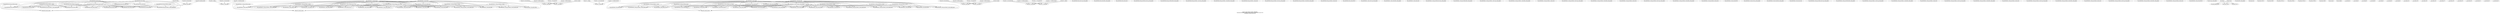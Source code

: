 strict digraph "urgency order" {
RL_test0_count_do_count [shape=ellipse];
RL_test0_arbiter [shape=ellipse];
RL_test0_0_get_input [shape=ellipse];
RL_test0_0_route_first_flit [shape=ellipse];
RL_test0_0_handle_next_flit [shape=ellipse];
RL_test0_1_arbiter [shape=ellipse];
RL_test0_1_0_get_input [shape=ellipse];
RL_test0_1_0_route_first_flit [shape=ellipse];
RL_test0_1_0_handle_next_flit [shape=ellipse];
RL_test1_count_do_count [shape=ellipse];
RL_test1_arbiter [shape=ellipse];
RL_test1_0_get_input [shape=ellipse];
RL_test1_0_route_first_flit [shape=ellipse];
RL_test1_0_handle_next_flit [shape=ellipse];
RL_test1_1_get_input [shape=ellipse];
RL_test1_1_route_first_flit [shape=ellipse];
RL_test1_1_handle_next_flit [shape=ellipse];
RL_test1_1_arbiter [shape=ellipse];
RL_test1_1_0_get_input [shape=ellipse];
RL_test1_1_0_route_first_flit [shape=ellipse];
RL_test1_1_0_handle_next_flit [shape=ellipse];
RL_test2_count_do_count [shape=ellipse];
RL_test2_arbiter [shape=ellipse];
RL_test2_0_get_input [shape=ellipse];
RL_test2_0_route_first_flit [shape=ellipse];
RL_test2_0_handle_next_flit [shape=ellipse];
RL_test2_1_get_input [shape=ellipse];
RL_test2_1_route_first_flit [shape=ellipse];
RL_test2_1_handle_next_flit [shape=ellipse];
RL_test2_1_arbiter [shape=ellipse];
RL_test2_1_0_get_input [shape=ellipse];
RL_test2_1_0_route_first_flit [shape=ellipse];
RL_test2_1_0_handle_next_flit [shape=ellipse];
RL_test2_1_1_get_input [shape=ellipse];
RL_test2_1_1_route_first_flit [shape=ellipse];
RL_test2_1_1_handle_next_flit [shape=ellipse];
RL_resultGetters_fsm_start_reg__dreg_update [shape=ellipse];
RL_resultGetters_fsm_state_handle_abort [shape=ellipse];
RL_resultGetters_fsm_state_fired__dreg_update [shape=ellipse];
RL_resultGetters_fsm_state_every [shape=ellipse];
RL_resultGetters_fsm_par_blocks_start_reg__dreg_update [shape=ellipse];
RL_resultGetters_fsm_par_blocks_fired__dreg_update [shape=ellipse];
RL_resultGetters_fsm_par_blocks_restart [shape=ellipse];
RL_resultGetters_fsm_par_blocks_1_start_reg__dreg_update [shape=ellipse];
RL_resultGetters_fsm_par_blocks_1_state_handle_abort [shape=ellipse];
RL_resultGetters_fsm_par_blocks_1_state_fired__dreg_update [shape=ellipse];
RL_resultGetters_fsm_par_blocks_1_state_every [shape=ellipse];
RL_resultGetters_fsm_par_blocks_1_restart [shape=ellipse];
RL_resultGetters_fsm_par_blocks_2_start_reg__dreg_update [shape=ellipse];
RL_resultGetters_fsm_par_blocks_2_state_handle_abort [shape=ellipse];
RL_resultGetters_fsm_par_blocks_2_state_fired__dreg_update [shape=ellipse];
RL_resultGetters_fsm_par_blocks_2_state_every [shape=ellipse];
RL_resultGetters_fsm_par_blocks_2_restart [shape=ellipse];
RL_resultGetters_fsm_restart [shape=ellipse];
RL_resultGetters_fsm_action_l145c9 [shape=ellipse];
RL_resultGetters_fsm_action_l149c9 [shape=ellipse];
RL_resultGetters_fsm_action_l134c9 [shape=ellipse];
RL_resultGetters_fsm_action_l139c9 [shape=ellipse];
RL_resultGetters_fsm_actionpar_start_l131c27 [shape=ellipse];
RL_resultGetters_fsm_action_l92c16 [shape=ellipse];
RL_resultGetters_fsm_action_l132c11 [shape=ellipse];
RL_resultGetters_fsm_actionpar_run_l131c27 [shape=ellipse];
RL_resultGetters_fsm_idle_l90c22 [shape=ellipse];
RL_resultGetters_fsm_idle_l144c5 [shape=ellipse];
RL_resultGetters_fsm_idle_l133c5 [shape=ellipse];
RL_resultGetters_fsm_fsm_start [shape=ellipse];
RL_resultGetters_1_fsm_start_reg__dreg_update [shape=ellipse];
RL_resultGetters_1_fsm_state_handle_abort [shape=ellipse];
RL_resultGetters_1_fsm_state_fired__dreg_update [shape=ellipse];
RL_resultGetters_1_fsm_state_every [shape=ellipse];
RL_resultGetters_1_fsm_par_blocks_start_reg__dreg_update [shape=ellipse];
RL_resultGetters_1_fsm_par_blocks_fired__dreg_update [shape=ellipse];
RL_resultGetters_1_fsm_par_blocks_restart [shape=ellipse];
RL_resultGetters_1_fsm_par_blocks_1_start_reg__dreg_update [shape=ellipse];
RL_resultGetters_1_fsm_par_blocks_1_state_handle_abort [shape=ellipse];
RL_resultGetters_1_fsm_par_blocks_1_state_fired__dreg_update [shape=ellipse];
RL_resultGetters_1_fsm_par_blocks_1_state_every [shape=ellipse];
RL_resultGetters_1_fsm_par_blocks_1_restart [shape=ellipse];
RL_resultGetters_1_fsm_par_blocks_2_start_reg__dreg_update [shape=ellipse];
RL_resultGetters_1_fsm_par_blocks_2_state_handle_abort [shape=ellipse];
RL_resultGetters_1_fsm_par_blocks_2_state_fired__dreg_update [shape=ellipse];
RL_resultGetters_1_fsm_par_blocks_2_state_every [shape=ellipse];
RL_resultGetters_1_fsm_par_blocks_2_restart [shape=ellipse];
RL_resultGetters_1_fsm_par_blocks_3_start_reg__dreg_update [shape=ellipse];
RL_resultGetters_1_fsm_par_blocks_3_state_handle_abort [shape=ellipse];
RL_resultGetters_1_fsm_par_blocks_3_state_fired__dreg_update [shape=ellipse];
RL_resultGetters_1_fsm_par_blocks_3_state_every [shape=ellipse];
RL_resultGetters_1_fsm_par_blocks_3_restart [shape=ellipse];
RL_resultGetters_1_fsm_restart [shape=ellipse];
RL_resultGetters_1_fsm_action_l200c9 [shape=ellipse];
RL_resultGetters_1_fsm_action_l205c9 [shape=ellipse];
RL_resultGetters_1_fsm_action_l211c9 [shape=ellipse];
RL_resultGetters_1_fsm_action_l216c9 [shape=ellipse];
RL_resultGetters_1_fsm_action_l189c9 [shape=ellipse];
RL_resultGetters_1_fsm_action_l194c9 [shape=ellipse];
RL_resultGetters_1_fsm_action_l178c9 [shape=ellipse];
RL_resultGetters_1_fsm_action_l183c9 [shape=ellipse];
RL_resultGetters_1_fsm_actionpar_start_l175c27 [shape=ellipse];
RL_resultGetters_1_fsm_action_l92c16 [shape=ellipse];
RL_resultGetters_1_fsm_action_l176c11 [shape=ellipse];
RL_resultGetters_1_fsm_actionpar_run_l175c27 [shape=ellipse];
RL_resultGetters_1_fsm_idle_l90c22 [shape=ellipse];
RL_resultGetters_1_fsm_idle_l199c5 [shape=ellipse];
RL_resultGetters_1_fsm_idle_l188c5 [shape=ellipse];
RL_resultGetters_1_fsm_idle_l177c5 [shape=ellipse];
RL_resultGetters_1_fsm_fsm_start [shape=ellipse];
RL_resultGetters_2_fsm_start_reg__dreg_update [shape=ellipse];
RL_resultGetters_2_fsm_state_handle_abort [shape=ellipse];
RL_resultGetters_2_fsm_state_fired__dreg_update [shape=ellipse];
RL_resultGetters_2_fsm_state_every [shape=ellipse];
RL_resultGetters_2_fsm_par_blocks_start_reg__dreg_update [shape=ellipse];
RL_resultGetters_2_fsm_par_blocks_fired__dreg_update [shape=ellipse];
RL_resultGetters_2_fsm_par_blocks_restart [shape=ellipse];
RL_resultGetters_2_fsm_par_blocks_1_start_reg__dreg_update [shape=ellipse];
RL_resultGetters_2_fsm_par_blocks_1_state_handle_abort [shape=ellipse];
RL_resultGetters_2_fsm_par_blocks_1_state_fired__dreg_update [shape=ellipse];
RL_resultGetters_2_fsm_par_blocks_1_state_every [shape=ellipse];
RL_resultGetters_2_fsm_par_blocks_1_restart [shape=ellipse];
RL_resultGetters_2_fsm_par_blocks_2_start_reg__dreg_update [shape=ellipse];
RL_resultGetters_2_fsm_par_blocks_2_state_handle_abort [shape=ellipse];
RL_resultGetters_2_fsm_par_blocks_2_state_fired__dreg_update [shape=ellipse];
RL_resultGetters_2_fsm_par_blocks_2_state_every [shape=ellipse];
RL_resultGetters_2_fsm_par_blocks_2_restart [shape=ellipse];
RL_resultGetters_2_fsm_par_blocks_3_start_reg__dreg_update [shape=ellipse];
RL_resultGetters_2_fsm_par_blocks_3_state_handle_abort [shape=ellipse];
RL_resultGetters_2_fsm_par_blocks_3_state_fired__dreg_update [shape=ellipse];
RL_resultGetters_2_fsm_par_blocks_3_state_every [shape=ellipse];
RL_resultGetters_2_fsm_par_blocks_3_restart [shape=ellipse];
RL_resultGetters_2_fsm_par_blocks_4_start_reg__dreg_update [shape=ellipse];
RL_resultGetters_2_fsm_par_blocks_4_state_handle_abort [shape=ellipse];
RL_resultGetters_2_fsm_par_blocks_4_state_fired__dreg_update [shape=ellipse];
RL_resultGetters_2_fsm_par_blocks_4_state_every [shape=ellipse];
RL_resultGetters_2_fsm_par_blocks_4_restart [shape=ellipse];
RL_resultGetters_2_fsm_restart [shape=ellipse];
RL_resultGetters_2_fsm_action_l293c9 [shape=ellipse];
RL_resultGetters_2_fsm_action_l298c9 [shape=ellipse];
RL_resultGetters_2_fsm_action_l269c9 [shape=ellipse];
RL_resultGetters_2_fsm_action_l274c9 [shape=ellipse];
RL_resultGetters_2_fsm_action_l258c9 [shape=ellipse];
RL_resultGetters_2_fsm_action_l263c9 [shape=ellipse];
RL_resultGetters_2_fsm_action_l247c9 [shape=ellipse];
RL_resultGetters_2_fsm_action_l252c9 [shape=ellipse];
RL_resultGetters_2_fsm_actionpar_start_l244c27 [shape=ellipse];
RL_resultGetters_2_fsm_action_l92c16 [shape=ellipse];
RL_resultGetters_2_fsm_action_l245c11 [shape=ellipse];
RL_resultGetters_2_fsm_actionpar_run_l244c27 [shape=ellipse];
RL_resultGetters_2_fsm_idle_l90c22 [shape=ellipse];
RL_resultGetters_2_fsm_idle_l292c5 [shape=ellipse];
RL_resultGetters_2_fsm_idle_l268c5 [shape=ellipse];
RL_resultGetters_2_fsm_idle_l257c5 [shape=ellipse];
RL_resultGetters_2_fsm_idle_l246c5 [shape=ellipse];
RL_resultGetters_2_fsm_fsm_start [shape=ellipse];
RL_start_reg__dreg_update [shape=ellipse];
RL_state_handle_abort [shape=ellipse];
RL_state_fired__dreg_update [shape=ellipse];
RL_state_every [shape=ellipse];
RL_restart [shape=ellipse];
RL_action_l132c9 [shape=ellipse];
RL_action_l119c13 [shape=ellipse];
RL_action_l120c9 [shape=ellipse];
RL_action_l119c13_1 [shape=ellipse];
RL_action_l120c9_1 [shape=ellipse];
RL_action_l119c13_2 [shape=ellipse];
RL_action_l120c9_2 [shape=ellipse];
RL_action_l134c9 [shape=ellipse];
RL_idle_l131c15 [shape=ellipse];
RL_fsm_start [shape=ellipse];
RL_auto_start [shape=ellipse];
RL_auto_finish [shape=ellipse];
__me_check_54 [shape=ellipse];
__me_check_56 [shape=ellipse];
__me_check_89 [shape=ellipse];
__me_check_90 [shape=ellipse];
__me_check_91 [shape=ellipse];
__me_check_93 [shape=ellipse];
__me_check_95 [shape=ellipse];
__me_check_134 [shape=ellipse];
__me_check_136 [shape=ellipse];
__me_check_138 [shape=ellipse];
__me_check_140 [shape=ellipse];
__me_check_157 [shape=ellipse];
__me_check_158 [shape=ellipse];
__me_check_159 [shape=ellipse];
__me_check_160 [shape=ellipse];
__me_check_161 [shape=ellipse];
__me_check_162 [shape=ellipse];
__me_check_163 [shape=ellipse];
RL_resultGetters_fsm_actionpar_start_l131c27->RL_resultGetters_fsm_action_l145c9;
RL_resultGetters_fsm_actionpar_start_l131c27->RL_resultGetters_fsm_action_l149c9;
RL_resultGetters_fsm_actionpar_start_l131c27->RL_resultGetters_fsm_action_l134c9;
RL_resultGetters_fsm_actionpar_start_l131c27->RL_resultGetters_fsm_action_l139c9;
RL_resultGetters_fsm_actionpar_start_l131c27->RL_test0_count_do_count;
RL_resultGetters_fsm_actionpar_start_l131c27->RL_resultGetters_fsm_par_blocks_1_state_handle_abort;
RL_resultGetters_fsm_actionpar_start_l131c27->RL_resultGetters_fsm_par_blocks_2_state_handle_abort;
RL_resultGetters_fsm_actionpar_start_l131c27->RL_resultGetters_fsm_action_l132c11;
RL_resultGetters_fsm_actionpar_start_l131c27->RL_resultGetters_fsm_idle_l144c5;
RL_resultGetters_fsm_actionpar_start_l131c27->RL_resultGetters_fsm_idle_l133c5;
RL_resultGetters_1_fsm_actionpar_start_l175c27->RL_resultGetters_1_fsm_action_l200c9;
RL_resultGetters_1_fsm_actionpar_start_l175c27->RL_resultGetters_1_fsm_action_l205c9;
RL_resultGetters_1_fsm_actionpar_start_l175c27->RL_resultGetters_1_fsm_action_l211c9;
RL_resultGetters_1_fsm_actionpar_start_l175c27->RL_resultGetters_1_fsm_action_l216c9;
RL_resultGetters_1_fsm_actionpar_start_l175c27->RL_resultGetters_1_fsm_action_l189c9;
RL_resultGetters_1_fsm_actionpar_start_l175c27->RL_resultGetters_1_fsm_action_l194c9;
RL_resultGetters_1_fsm_actionpar_start_l175c27->RL_resultGetters_1_fsm_action_l178c9;
RL_resultGetters_1_fsm_actionpar_start_l175c27->RL_resultGetters_1_fsm_action_l183c9;
RL_resultGetters_1_fsm_actionpar_start_l175c27->RL_test1_count_do_count;
RL_resultGetters_1_fsm_actionpar_start_l175c27->RL_resultGetters_1_fsm_par_blocks_1_state_handle_abort;
RL_resultGetters_1_fsm_actionpar_start_l175c27->RL_resultGetters_1_fsm_par_blocks_2_state_handle_abort;
RL_resultGetters_1_fsm_actionpar_start_l175c27->RL_resultGetters_1_fsm_par_blocks_3_state_handle_abort;
RL_resultGetters_1_fsm_actionpar_start_l175c27->RL_resultGetters_1_fsm_action_l176c11;
RL_resultGetters_1_fsm_actionpar_start_l175c27->RL_resultGetters_1_fsm_idle_l199c5;
RL_resultGetters_1_fsm_actionpar_start_l175c27->RL_resultGetters_1_fsm_idle_l188c5;
RL_resultGetters_1_fsm_actionpar_start_l175c27->RL_resultGetters_1_fsm_idle_l177c5;
RL_resultGetters_2_fsm_actionpar_start_l244c27->RL_resultGetters_2_fsm_action_l293c9;
RL_resultGetters_2_fsm_actionpar_start_l244c27->RL_resultGetters_2_fsm_action_l298c9;
RL_resultGetters_2_fsm_actionpar_start_l244c27->RL_resultGetters_2_fsm_action_l269c9;
RL_resultGetters_2_fsm_actionpar_start_l244c27->RL_resultGetters_2_fsm_action_l274c9;
RL_resultGetters_2_fsm_actionpar_start_l244c27->RL_resultGetters_2_fsm_action_l258c9;
RL_resultGetters_2_fsm_actionpar_start_l244c27->RL_resultGetters_2_fsm_action_l263c9;
RL_resultGetters_2_fsm_actionpar_start_l244c27->RL_resultGetters_2_fsm_action_l247c9;
RL_resultGetters_2_fsm_actionpar_start_l244c27->RL_resultGetters_2_fsm_action_l252c9;
RL_resultGetters_2_fsm_actionpar_start_l244c27->RL_test2_count_do_count;
RL_resultGetters_2_fsm_actionpar_start_l244c27->RL_resultGetters_2_fsm_par_blocks_1_state_handle_abort;
RL_resultGetters_2_fsm_actionpar_start_l244c27->RL_resultGetters_2_fsm_par_blocks_2_state_handle_abort;
RL_resultGetters_2_fsm_actionpar_start_l244c27->RL_resultGetters_2_fsm_par_blocks_3_state_handle_abort;
RL_resultGetters_2_fsm_actionpar_start_l244c27->RL_resultGetters_2_fsm_par_blocks_4_state_handle_abort;
RL_resultGetters_2_fsm_actionpar_start_l244c27->RL_resultGetters_2_fsm_action_l245c11;
RL_resultGetters_2_fsm_actionpar_start_l244c27->RL_resultGetters_2_fsm_idle_l292c5;
RL_resultGetters_2_fsm_actionpar_start_l244c27->RL_resultGetters_2_fsm_idle_l268c5;
RL_resultGetters_2_fsm_actionpar_start_l244c27->RL_resultGetters_2_fsm_idle_l257c5;
RL_resultGetters_2_fsm_actionpar_start_l244c27->RL_resultGetters_2_fsm_idle_l246c5;
RL_test0_arbiter->RL_test0_0_get_input;
RL_test0_0_route_first_flit->RL_test0_0_get_input;
RL_test0_0_handle_next_flit->RL_test0_0_get_input;
RL_test0_1_arbiter->RL_test0_1_0_get_input;
RL_test0_1_0_route_first_flit->RL_test0_1_0_get_input;
RL_test0_1_0_handle_next_flit->RL_test0_1_0_get_input;
RL_test1_arbiter->RL_test1_0_get_input;
RL_test1_arbiter->RL_test1_1_get_input;
RL_test1_0_route_first_flit->RL_test1_0_get_input;
RL_test1_0_route_first_flit->RL_test1_1_get_input;
RL_test1_0_handle_next_flit->RL_test1_0_get_input;
RL_test1_0_handle_next_flit->RL_test1_1_get_input;
RL_test1_1_route_first_flit->RL_test1_0_get_input;
RL_test1_1_route_first_flit->RL_test1_1_get_input;
RL_test1_1_handle_next_flit->RL_test1_0_get_input;
RL_test1_1_handle_next_flit->RL_test1_1_get_input;
RL_test1_1_arbiter->RL_test1_1_0_get_input;
RL_test1_1_0_route_first_flit->RL_test1_1_0_get_input;
RL_test1_1_0_handle_next_flit->RL_test1_1_0_get_input;
RL_test2_arbiter->RL_test2_0_get_input;
RL_test2_arbiter->RL_test2_1_get_input;
RL_test2_0_route_first_flit->RL_test2_0_get_input;
RL_test2_0_route_first_flit->RL_test2_1_get_input;
RL_test2_0_handle_next_flit->RL_test2_0_get_input;
RL_test2_0_handle_next_flit->RL_test2_1_get_input;
RL_test2_1_route_first_flit->RL_test2_0_get_input;
RL_test2_1_route_first_flit->RL_test2_1_get_input;
RL_test2_1_handle_next_flit->RL_test2_0_get_input;
RL_test2_1_handle_next_flit->RL_test2_1_get_input;
RL_test2_1_arbiter->RL_test2_1_0_get_input;
RL_test2_1_arbiter->RL_test2_1_1_get_input;
RL_test2_1_0_route_first_flit->RL_test2_1_0_get_input;
RL_test2_1_0_route_first_flit->RL_test2_1_1_get_input;
RL_test2_1_0_handle_next_flit->RL_test2_1_0_get_input;
RL_test2_1_0_handle_next_flit->RL_test2_1_1_get_input;
RL_test2_1_1_route_first_flit->RL_test2_1_0_get_input;
RL_test2_1_1_route_first_flit->RL_test2_1_1_get_input;
RL_test2_1_1_handle_next_flit->RL_test2_1_0_get_input;
RL_test2_1_1_handle_next_flit->RL_test2_1_1_get_input;
RL_resultGetters_fsm_par_blocks_restart->RL_test0_count_do_count;
RL_resultGetters_fsm_par_blocks_restart->RL_resultGetters_fsm_action_l132c11;
RL_resultGetters_fsm_par_blocks_1_restart->RL_resultGetters_fsm_action_l134c9;
RL_resultGetters_fsm_par_blocks_1_restart->RL_resultGetters_fsm_par_blocks_1_state_handle_abort;
RL_resultGetters_fsm_par_blocks_1_restart->RL_resultGetters_fsm_idle_l133c5;
RL_resultGetters_fsm_par_blocks_2_restart->RL_resultGetters_fsm_action_l145c9;
RL_resultGetters_fsm_par_blocks_2_restart->RL_resultGetters_fsm_par_blocks_2_state_handle_abort;
RL_resultGetters_fsm_par_blocks_2_restart->RL_resultGetters_fsm_idle_l144c5;
RL_resultGetters_fsm_restart->RL_resultGetters_fsm_action_l145c9;
RL_resultGetters_fsm_restart->RL_resultGetters_fsm_action_l149c9;
RL_resultGetters_fsm_restart->RL_resultGetters_fsm_action_l134c9;
RL_resultGetters_fsm_restart->RL_resultGetters_fsm_action_l139c9;
RL_resultGetters_fsm_restart->RL_resultGetters_fsm_actionpar_start_l131c27;
RL_resultGetters_fsm_restart->RL_test0_count_do_count;
RL_resultGetters_fsm_restart->RL_resultGetters_fsm_state_handle_abort;
RL_resultGetters_fsm_restart->RL_resultGetters_fsm_par_blocks_1_state_handle_abort;
RL_resultGetters_fsm_restart->RL_resultGetters_fsm_par_blocks_2_state_handle_abort;
RL_resultGetters_fsm_restart->RL_resultGetters_fsm_action_l132c11;
RL_resultGetters_fsm_restart->RL_resultGetters_fsm_idle_l90c22;
RL_resultGetters_fsm_restart->RL_resultGetters_fsm_idle_l144c5;
RL_resultGetters_fsm_restart->RL_resultGetters_fsm_idle_l133c5;
RL_resultGetters_fsm_action_l132c11->RL_test0_count_do_count;
RL_resultGetters_fsm_actionpar_run_l131c27->RL_resultGetters_fsm_action_l145c9;
RL_resultGetters_fsm_actionpar_run_l131c27->RL_resultGetters_fsm_action_l149c9;
RL_resultGetters_fsm_actionpar_run_l131c27->RL_resultGetters_fsm_action_l134c9;
RL_resultGetters_fsm_actionpar_run_l131c27->RL_resultGetters_fsm_action_l139c9;
RL_resultGetters_fsm_actionpar_run_l131c27->RL_test0_count_do_count;
RL_resultGetters_fsm_actionpar_run_l131c27->RL_resultGetters_fsm_action_l132c11;
RL_resultGetters_fsm_fsm_start->RL_resultGetters_fsm_action_l145c9;
RL_resultGetters_fsm_fsm_start->RL_resultGetters_fsm_action_l149c9;
RL_resultGetters_fsm_fsm_start->RL_resultGetters_fsm_action_l134c9;
RL_resultGetters_fsm_fsm_start->RL_resultGetters_fsm_action_l139c9;
RL_resultGetters_fsm_fsm_start->RL_resultGetters_fsm_actionpar_start_l131c27;
RL_resultGetters_fsm_fsm_start->RL_test0_count_do_count;
RL_resultGetters_fsm_fsm_start->RL_resultGetters_fsm_state_handle_abort;
RL_resultGetters_fsm_fsm_start->RL_resultGetters_fsm_par_blocks_1_state_handle_abort;
RL_resultGetters_fsm_fsm_start->RL_resultGetters_fsm_par_blocks_2_state_handle_abort;
RL_resultGetters_fsm_fsm_start->RL_resultGetters_fsm_action_l132c11;
RL_resultGetters_fsm_fsm_start->RL_resultGetters_fsm_idle_l90c22;
RL_resultGetters_fsm_fsm_start->RL_resultGetters_fsm_idle_l144c5;
RL_resultGetters_fsm_fsm_start->RL_resultGetters_fsm_idle_l133c5;
RL_resultGetters_1_fsm_par_blocks_restart->RL_test1_count_do_count;
RL_resultGetters_1_fsm_par_blocks_restart->RL_resultGetters_1_fsm_action_l176c11;
RL_resultGetters_1_fsm_par_blocks_1_restart->RL_resultGetters_1_fsm_action_l178c9;
RL_resultGetters_1_fsm_par_blocks_1_restart->RL_resultGetters_1_fsm_par_blocks_1_state_handle_abort;
RL_resultGetters_1_fsm_par_blocks_1_restart->RL_resultGetters_1_fsm_idle_l177c5;
RL_resultGetters_1_fsm_par_blocks_2_restart->RL_resultGetters_1_fsm_action_l189c9;
RL_resultGetters_1_fsm_par_blocks_2_restart->RL_resultGetters_1_fsm_par_blocks_2_state_handle_abort;
RL_resultGetters_1_fsm_par_blocks_2_restart->RL_resultGetters_1_fsm_idle_l188c5;
RL_resultGetters_1_fsm_par_blocks_3_restart->RL_resultGetters_1_fsm_action_l200c9;
RL_resultGetters_1_fsm_par_blocks_3_restart->RL_resultGetters_1_fsm_par_blocks_3_state_handle_abort;
RL_resultGetters_1_fsm_par_blocks_3_restart->RL_resultGetters_1_fsm_idle_l199c5;
RL_resultGetters_1_fsm_restart->RL_resultGetters_1_fsm_action_l200c9;
RL_resultGetters_1_fsm_restart->RL_resultGetters_1_fsm_action_l205c9;
RL_resultGetters_1_fsm_restart->RL_resultGetters_1_fsm_action_l211c9;
RL_resultGetters_1_fsm_restart->RL_resultGetters_1_fsm_action_l216c9;
RL_resultGetters_1_fsm_restart->RL_resultGetters_1_fsm_action_l189c9;
RL_resultGetters_1_fsm_restart->RL_resultGetters_1_fsm_action_l194c9;
RL_resultGetters_1_fsm_restart->RL_resultGetters_1_fsm_action_l178c9;
RL_resultGetters_1_fsm_restart->RL_resultGetters_1_fsm_action_l183c9;
RL_resultGetters_1_fsm_restart->RL_resultGetters_1_fsm_actionpar_start_l175c27;
RL_resultGetters_1_fsm_restart->RL_test1_count_do_count;
RL_resultGetters_1_fsm_restart->RL_resultGetters_1_fsm_state_handle_abort;
RL_resultGetters_1_fsm_restart->RL_resultGetters_1_fsm_par_blocks_1_state_handle_abort;
RL_resultGetters_1_fsm_restart->RL_resultGetters_1_fsm_par_blocks_2_state_handle_abort;
RL_resultGetters_1_fsm_restart->RL_resultGetters_1_fsm_par_blocks_3_state_handle_abort;
RL_resultGetters_1_fsm_restart->RL_resultGetters_1_fsm_action_l176c11;
RL_resultGetters_1_fsm_restart->RL_resultGetters_1_fsm_idle_l90c22;
RL_resultGetters_1_fsm_restart->RL_resultGetters_1_fsm_idle_l199c5;
RL_resultGetters_1_fsm_restart->RL_resultGetters_1_fsm_idle_l188c5;
RL_resultGetters_1_fsm_restart->RL_resultGetters_1_fsm_idle_l177c5;
RL_resultGetters_1_fsm_action_l176c11->RL_test1_count_do_count;
RL_resultGetters_1_fsm_actionpar_run_l175c27->RL_resultGetters_1_fsm_action_l200c9;
RL_resultGetters_1_fsm_actionpar_run_l175c27->RL_resultGetters_1_fsm_action_l205c9;
RL_resultGetters_1_fsm_actionpar_run_l175c27->RL_resultGetters_1_fsm_action_l211c9;
RL_resultGetters_1_fsm_actionpar_run_l175c27->RL_resultGetters_1_fsm_action_l216c9;
RL_resultGetters_1_fsm_actionpar_run_l175c27->RL_resultGetters_1_fsm_action_l189c9;
RL_resultGetters_1_fsm_actionpar_run_l175c27->RL_resultGetters_1_fsm_action_l194c9;
RL_resultGetters_1_fsm_actionpar_run_l175c27->RL_resultGetters_1_fsm_action_l178c9;
RL_resultGetters_1_fsm_actionpar_run_l175c27->RL_resultGetters_1_fsm_action_l183c9;
RL_resultGetters_1_fsm_actionpar_run_l175c27->RL_test1_count_do_count;
RL_resultGetters_1_fsm_actionpar_run_l175c27->RL_resultGetters_1_fsm_action_l176c11;
RL_resultGetters_1_fsm_fsm_start->RL_resultGetters_1_fsm_action_l200c9;
RL_resultGetters_1_fsm_fsm_start->RL_resultGetters_1_fsm_action_l205c9;
RL_resultGetters_1_fsm_fsm_start->RL_resultGetters_1_fsm_action_l211c9;
RL_resultGetters_1_fsm_fsm_start->RL_resultGetters_1_fsm_action_l216c9;
RL_resultGetters_1_fsm_fsm_start->RL_resultGetters_1_fsm_action_l189c9;
RL_resultGetters_1_fsm_fsm_start->RL_resultGetters_1_fsm_action_l194c9;
RL_resultGetters_1_fsm_fsm_start->RL_resultGetters_1_fsm_action_l178c9;
RL_resultGetters_1_fsm_fsm_start->RL_resultGetters_1_fsm_action_l183c9;
RL_resultGetters_1_fsm_fsm_start->RL_resultGetters_1_fsm_actionpar_start_l175c27;
RL_resultGetters_1_fsm_fsm_start->RL_test1_count_do_count;
RL_resultGetters_1_fsm_fsm_start->RL_resultGetters_1_fsm_state_handle_abort;
RL_resultGetters_1_fsm_fsm_start->RL_resultGetters_1_fsm_par_blocks_1_state_handle_abort;
RL_resultGetters_1_fsm_fsm_start->RL_resultGetters_1_fsm_par_blocks_2_state_handle_abort;
RL_resultGetters_1_fsm_fsm_start->RL_resultGetters_1_fsm_par_blocks_3_state_handle_abort;
RL_resultGetters_1_fsm_fsm_start->RL_resultGetters_1_fsm_action_l176c11;
RL_resultGetters_1_fsm_fsm_start->RL_resultGetters_1_fsm_idle_l90c22;
RL_resultGetters_1_fsm_fsm_start->RL_resultGetters_1_fsm_idle_l199c5;
RL_resultGetters_1_fsm_fsm_start->RL_resultGetters_1_fsm_idle_l188c5;
RL_resultGetters_1_fsm_fsm_start->RL_resultGetters_1_fsm_idle_l177c5;
RL_resultGetters_2_fsm_par_blocks_restart->RL_test2_count_do_count;
RL_resultGetters_2_fsm_par_blocks_restart->RL_resultGetters_2_fsm_action_l245c11;
RL_resultGetters_2_fsm_par_blocks_1_restart->RL_resultGetters_2_fsm_action_l247c9;
RL_resultGetters_2_fsm_par_blocks_1_restart->RL_resultGetters_2_fsm_par_blocks_1_state_handle_abort;
RL_resultGetters_2_fsm_par_blocks_1_restart->RL_resultGetters_2_fsm_idle_l246c5;
RL_resultGetters_2_fsm_par_blocks_2_restart->RL_resultGetters_2_fsm_action_l258c9;
RL_resultGetters_2_fsm_par_blocks_2_restart->RL_resultGetters_2_fsm_par_blocks_2_state_handle_abort;
RL_resultGetters_2_fsm_par_blocks_2_restart->RL_resultGetters_2_fsm_idle_l257c5;
RL_resultGetters_2_fsm_par_blocks_3_restart->RL_resultGetters_2_fsm_action_l269c9;
RL_resultGetters_2_fsm_par_blocks_3_restart->RL_resultGetters_2_fsm_par_blocks_3_state_handle_abort;
RL_resultGetters_2_fsm_par_blocks_3_restart->RL_resultGetters_2_fsm_idle_l268c5;
RL_resultGetters_2_fsm_par_blocks_4_restart->RL_resultGetters_2_fsm_action_l293c9;
RL_resultGetters_2_fsm_par_blocks_4_restart->RL_resultGetters_2_fsm_par_blocks_4_state_handle_abort;
RL_resultGetters_2_fsm_par_blocks_4_restart->RL_resultGetters_2_fsm_idle_l292c5;
RL_resultGetters_2_fsm_restart->RL_resultGetters_2_fsm_action_l293c9;
RL_resultGetters_2_fsm_restart->RL_resultGetters_2_fsm_action_l298c9;
RL_resultGetters_2_fsm_restart->RL_resultGetters_2_fsm_action_l269c9;
RL_resultGetters_2_fsm_restart->RL_resultGetters_2_fsm_action_l274c9;
RL_resultGetters_2_fsm_restart->RL_resultGetters_2_fsm_action_l258c9;
RL_resultGetters_2_fsm_restart->RL_resultGetters_2_fsm_action_l263c9;
RL_resultGetters_2_fsm_restart->RL_resultGetters_2_fsm_action_l247c9;
RL_resultGetters_2_fsm_restart->RL_resultGetters_2_fsm_action_l252c9;
RL_resultGetters_2_fsm_restart->RL_resultGetters_2_fsm_actionpar_start_l244c27;
RL_resultGetters_2_fsm_restart->RL_test2_count_do_count;
RL_resultGetters_2_fsm_restart->RL_resultGetters_2_fsm_state_handle_abort;
RL_resultGetters_2_fsm_restart->RL_resultGetters_2_fsm_par_blocks_1_state_handle_abort;
RL_resultGetters_2_fsm_restart->RL_resultGetters_2_fsm_par_blocks_2_state_handle_abort;
RL_resultGetters_2_fsm_restart->RL_resultGetters_2_fsm_par_blocks_3_state_handle_abort;
RL_resultGetters_2_fsm_restart->RL_resultGetters_2_fsm_par_blocks_4_state_handle_abort;
RL_resultGetters_2_fsm_restart->RL_resultGetters_2_fsm_action_l245c11;
RL_resultGetters_2_fsm_restart->RL_resultGetters_2_fsm_idle_l90c22;
RL_resultGetters_2_fsm_restart->RL_resultGetters_2_fsm_idle_l292c5;
RL_resultGetters_2_fsm_restart->RL_resultGetters_2_fsm_idle_l268c5;
RL_resultGetters_2_fsm_restart->RL_resultGetters_2_fsm_idle_l257c5;
RL_resultGetters_2_fsm_restart->RL_resultGetters_2_fsm_idle_l246c5;
RL_resultGetters_2_fsm_action_l245c11->RL_test2_count_do_count;
RL_resultGetters_2_fsm_actionpar_run_l244c27->RL_resultGetters_2_fsm_action_l293c9;
RL_resultGetters_2_fsm_actionpar_run_l244c27->RL_resultGetters_2_fsm_action_l298c9;
RL_resultGetters_2_fsm_actionpar_run_l244c27->RL_resultGetters_2_fsm_action_l269c9;
RL_resultGetters_2_fsm_actionpar_run_l244c27->RL_resultGetters_2_fsm_action_l274c9;
RL_resultGetters_2_fsm_actionpar_run_l244c27->RL_resultGetters_2_fsm_action_l258c9;
RL_resultGetters_2_fsm_actionpar_run_l244c27->RL_resultGetters_2_fsm_action_l263c9;
RL_resultGetters_2_fsm_actionpar_run_l244c27->RL_resultGetters_2_fsm_action_l247c9;
RL_resultGetters_2_fsm_actionpar_run_l244c27->RL_resultGetters_2_fsm_action_l252c9;
RL_resultGetters_2_fsm_actionpar_run_l244c27->RL_test2_count_do_count;
RL_resultGetters_2_fsm_actionpar_run_l244c27->RL_resultGetters_2_fsm_action_l245c11;
RL_resultGetters_2_fsm_fsm_start->RL_resultGetters_2_fsm_action_l293c9;
RL_resultGetters_2_fsm_fsm_start->RL_resultGetters_2_fsm_action_l298c9;
RL_resultGetters_2_fsm_fsm_start->RL_resultGetters_2_fsm_action_l269c9;
RL_resultGetters_2_fsm_fsm_start->RL_resultGetters_2_fsm_action_l274c9;
RL_resultGetters_2_fsm_fsm_start->RL_resultGetters_2_fsm_action_l258c9;
RL_resultGetters_2_fsm_fsm_start->RL_resultGetters_2_fsm_action_l263c9;
RL_resultGetters_2_fsm_fsm_start->RL_resultGetters_2_fsm_action_l247c9;
RL_resultGetters_2_fsm_fsm_start->RL_resultGetters_2_fsm_action_l252c9;
RL_resultGetters_2_fsm_fsm_start->RL_resultGetters_2_fsm_actionpar_start_l244c27;
RL_resultGetters_2_fsm_fsm_start->RL_test2_count_do_count;
RL_resultGetters_2_fsm_fsm_start->RL_resultGetters_2_fsm_state_handle_abort;
RL_resultGetters_2_fsm_fsm_start->RL_resultGetters_2_fsm_par_blocks_1_state_handle_abort;
RL_resultGetters_2_fsm_fsm_start->RL_resultGetters_2_fsm_par_blocks_2_state_handle_abort;
RL_resultGetters_2_fsm_fsm_start->RL_resultGetters_2_fsm_par_blocks_3_state_handle_abort;
RL_resultGetters_2_fsm_fsm_start->RL_resultGetters_2_fsm_par_blocks_4_state_handle_abort;
RL_resultGetters_2_fsm_fsm_start->RL_resultGetters_2_fsm_action_l245c11;
RL_resultGetters_2_fsm_fsm_start->RL_resultGetters_2_fsm_idle_l90c22;
RL_resultGetters_2_fsm_fsm_start->RL_resultGetters_2_fsm_idle_l292c5;
RL_resultGetters_2_fsm_fsm_start->RL_resultGetters_2_fsm_idle_l268c5;
RL_resultGetters_2_fsm_fsm_start->RL_resultGetters_2_fsm_idle_l257c5;
RL_resultGetters_2_fsm_fsm_start->RL_resultGetters_2_fsm_idle_l246c5;
RL_restart->RL_action_l132c9;
RL_restart->RL_state_handle_abort;
RL_restart->RL_idle_l131c15;
RL_fsm_start->RL_action_l132c9;
RL_fsm_start->RL_state_handle_abort;
RL_fsm_start->RL_idle_l131c15;
label="Urgency order graph for module \"mkTestBus\"\nGenerated by Bluespec Compiler, version 2014.07.A (build 34078, 2014-07-30)\nOn Thu Jan 22 02:40:32 EST 2015"
}
